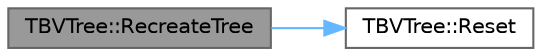 digraph "TBVTree::RecreateTree"
{
 // INTERACTIVE_SVG=YES
 // LATEX_PDF_SIZE
  bgcolor="transparent";
  edge [fontname=Helvetica,fontsize=10,labelfontname=Helvetica,labelfontsize=10];
  node [fontname=Helvetica,fontsize=10,shape=box,height=0.2,width=0.4];
  rankdir="LR";
  Node1 [id="Node000001",label="TBVTree::RecreateTree",height=0.2,width=0.4,color="gray40", fillcolor="grey60", style="filled", fontcolor="black",tooltip=" "];
  Node1 -> Node2 [id="edge1_Node000001_Node000002",color="steelblue1",style="solid",tooltip=" "];
  Node2 [id="Node000002",label="TBVTree::Reset",height=0.2,width=0.4,color="grey40", fillcolor="white", style="filled",URL="$d2/d49/structTBVTree.html#ad06204237f70a75cf255bd5e23ef1c17",tooltip=" "];
}
